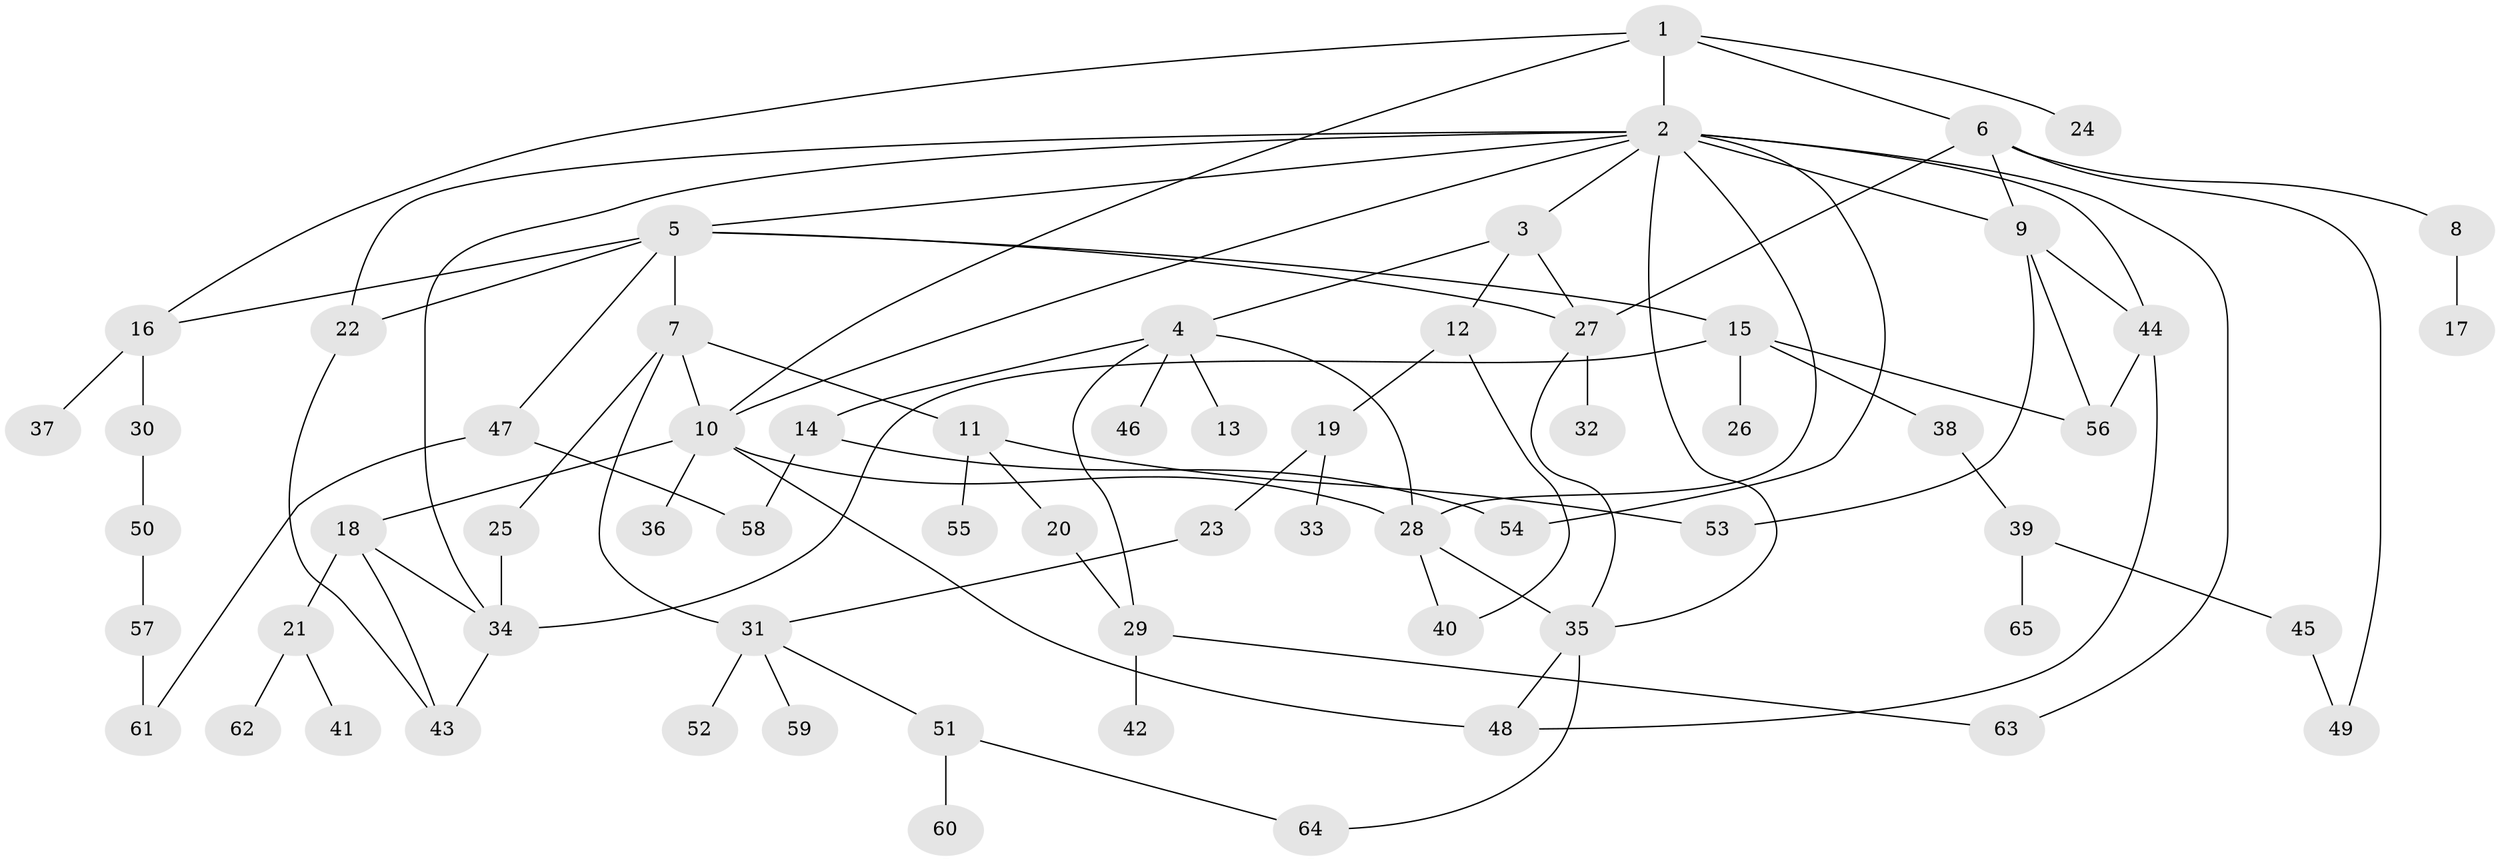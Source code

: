 // original degree distribution, {5: 0.09259259259259259, 4: 0.10185185185185185, 7: 0.009259259259259259, 8: 0.009259259259259259, 3: 0.16666666666666666, 6: 0.027777777777777776, 1: 0.28703703703703703, 2: 0.3055555555555556}
// Generated by graph-tools (version 1.1) at 2025/48/03/04/25 22:48:50]
// undirected, 65 vertices, 95 edges
graph export_dot {
  node [color=gray90,style=filled];
  1;
  2;
  3;
  4;
  5;
  6;
  7;
  8;
  9;
  10;
  11;
  12;
  13;
  14;
  15;
  16;
  17;
  18;
  19;
  20;
  21;
  22;
  23;
  24;
  25;
  26;
  27;
  28;
  29;
  30;
  31;
  32;
  33;
  34;
  35;
  36;
  37;
  38;
  39;
  40;
  41;
  42;
  43;
  44;
  45;
  46;
  47;
  48;
  49;
  50;
  51;
  52;
  53;
  54;
  55;
  56;
  57;
  58;
  59;
  60;
  61;
  62;
  63;
  64;
  65;
  1 -- 2 [weight=1.0];
  1 -- 6 [weight=1.0];
  1 -- 10 [weight=1.0];
  1 -- 16 [weight=1.0];
  1 -- 24 [weight=1.0];
  2 -- 3 [weight=1.0];
  2 -- 5 [weight=1.0];
  2 -- 9 [weight=1.0];
  2 -- 10 [weight=1.0];
  2 -- 22 [weight=1.0];
  2 -- 28 [weight=1.0];
  2 -- 34 [weight=1.0];
  2 -- 35 [weight=1.0];
  2 -- 44 [weight=1.0];
  2 -- 54 [weight=1.0];
  2 -- 63 [weight=1.0];
  3 -- 4 [weight=1.0];
  3 -- 12 [weight=1.0];
  3 -- 27 [weight=1.0];
  4 -- 13 [weight=1.0];
  4 -- 14 [weight=1.0];
  4 -- 28 [weight=1.0];
  4 -- 29 [weight=1.0];
  4 -- 46 [weight=1.0];
  5 -- 7 [weight=1.0];
  5 -- 15 [weight=1.0];
  5 -- 16 [weight=1.0];
  5 -- 22 [weight=1.0];
  5 -- 27 [weight=1.0];
  5 -- 47 [weight=1.0];
  6 -- 8 [weight=1.0];
  6 -- 9 [weight=1.0];
  6 -- 27 [weight=1.0];
  6 -- 49 [weight=1.0];
  7 -- 10 [weight=1.0];
  7 -- 11 [weight=1.0];
  7 -- 25 [weight=1.0];
  7 -- 31 [weight=1.0];
  8 -- 17 [weight=1.0];
  9 -- 44 [weight=1.0];
  9 -- 53 [weight=1.0];
  9 -- 56 [weight=1.0];
  10 -- 18 [weight=1.0];
  10 -- 28 [weight=1.0];
  10 -- 36 [weight=1.0];
  10 -- 48 [weight=1.0];
  11 -- 20 [weight=1.0];
  11 -- 53 [weight=1.0];
  11 -- 55 [weight=1.0];
  12 -- 19 [weight=1.0];
  12 -- 40 [weight=1.0];
  14 -- 54 [weight=1.0];
  14 -- 58 [weight=1.0];
  15 -- 26 [weight=1.0];
  15 -- 34 [weight=1.0];
  15 -- 38 [weight=1.0];
  15 -- 56 [weight=1.0];
  16 -- 30 [weight=1.0];
  16 -- 37 [weight=2.0];
  18 -- 21 [weight=1.0];
  18 -- 34 [weight=1.0];
  18 -- 43 [weight=1.0];
  19 -- 23 [weight=1.0];
  19 -- 33 [weight=1.0];
  20 -- 29 [weight=1.0];
  21 -- 41 [weight=1.0];
  21 -- 62 [weight=1.0];
  22 -- 43 [weight=1.0];
  23 -- 31 [weight=1.0];
  25 -- 34 [weight=1.0];
  27 -- 32 [weight=4.0];
  27 -- 35 [weight=1.0];
  28 -- 35 [weight=1.0];
  28 -- 40 [weight=1.0];
  29 -- 42 [weight=1.0];
  29 -- 63 [weight=1.0];
  30 -- 50 [weight=1.0];
  31 -- 51 [weight=1.0];
  31 -- 52 [weight=1.0];
  31 -- 59 [weight=1.0];
  34 -- 43 [weight=1.0];
  35 -- 48 [weight=1.0];
  35 -- 64 [weight=1.0];
  38 -- 39 [weight=1.0];
  39 -- 45 [weight=1.0];
  39 -- 65 [weight=1.0];
  44 -- 48 [weight=1.0];
  44 -- 56 [weight=1.0];
  45 -- 49 [weight=1.0];
  47 -- 58 [weight=1.0];
  47 -- 61 [weight=1.0];
  50 -- 57 [weight=1.0];
  51 -- 60 [weight=1.0];
  51 -- 64 [weight=1.0];
  57 -- 61 [weight=1.0];
}
